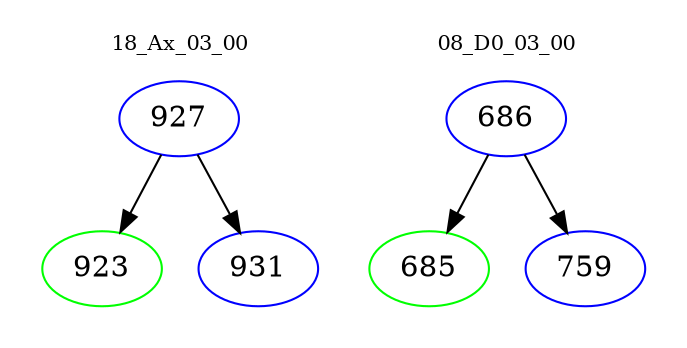 digraph{
subgraph cluster_0 {
color = white
label = "18_Ax_03_00";
fontsize=10;
T0_927 [label="927", color="blue"]
T0_927 -> T0_923 [color="black"]
T0_923 [label="923", color="green"]
T0_927 -> T0_931 [color="black"]
T0_931 [label="931", color="blue"]
}
subgraph cluster_1 {
color = white
label = "08_D0_03_00";
fontsize=10;
T1_686 [label="686", color="blue"]
T1_686 -> T1_685 [color="black"]
T1_685 [label="685", color="green"]
T1_686 -> T1_759 [color="black"]
T1_759 [label="759", color="blue"]
}
}
